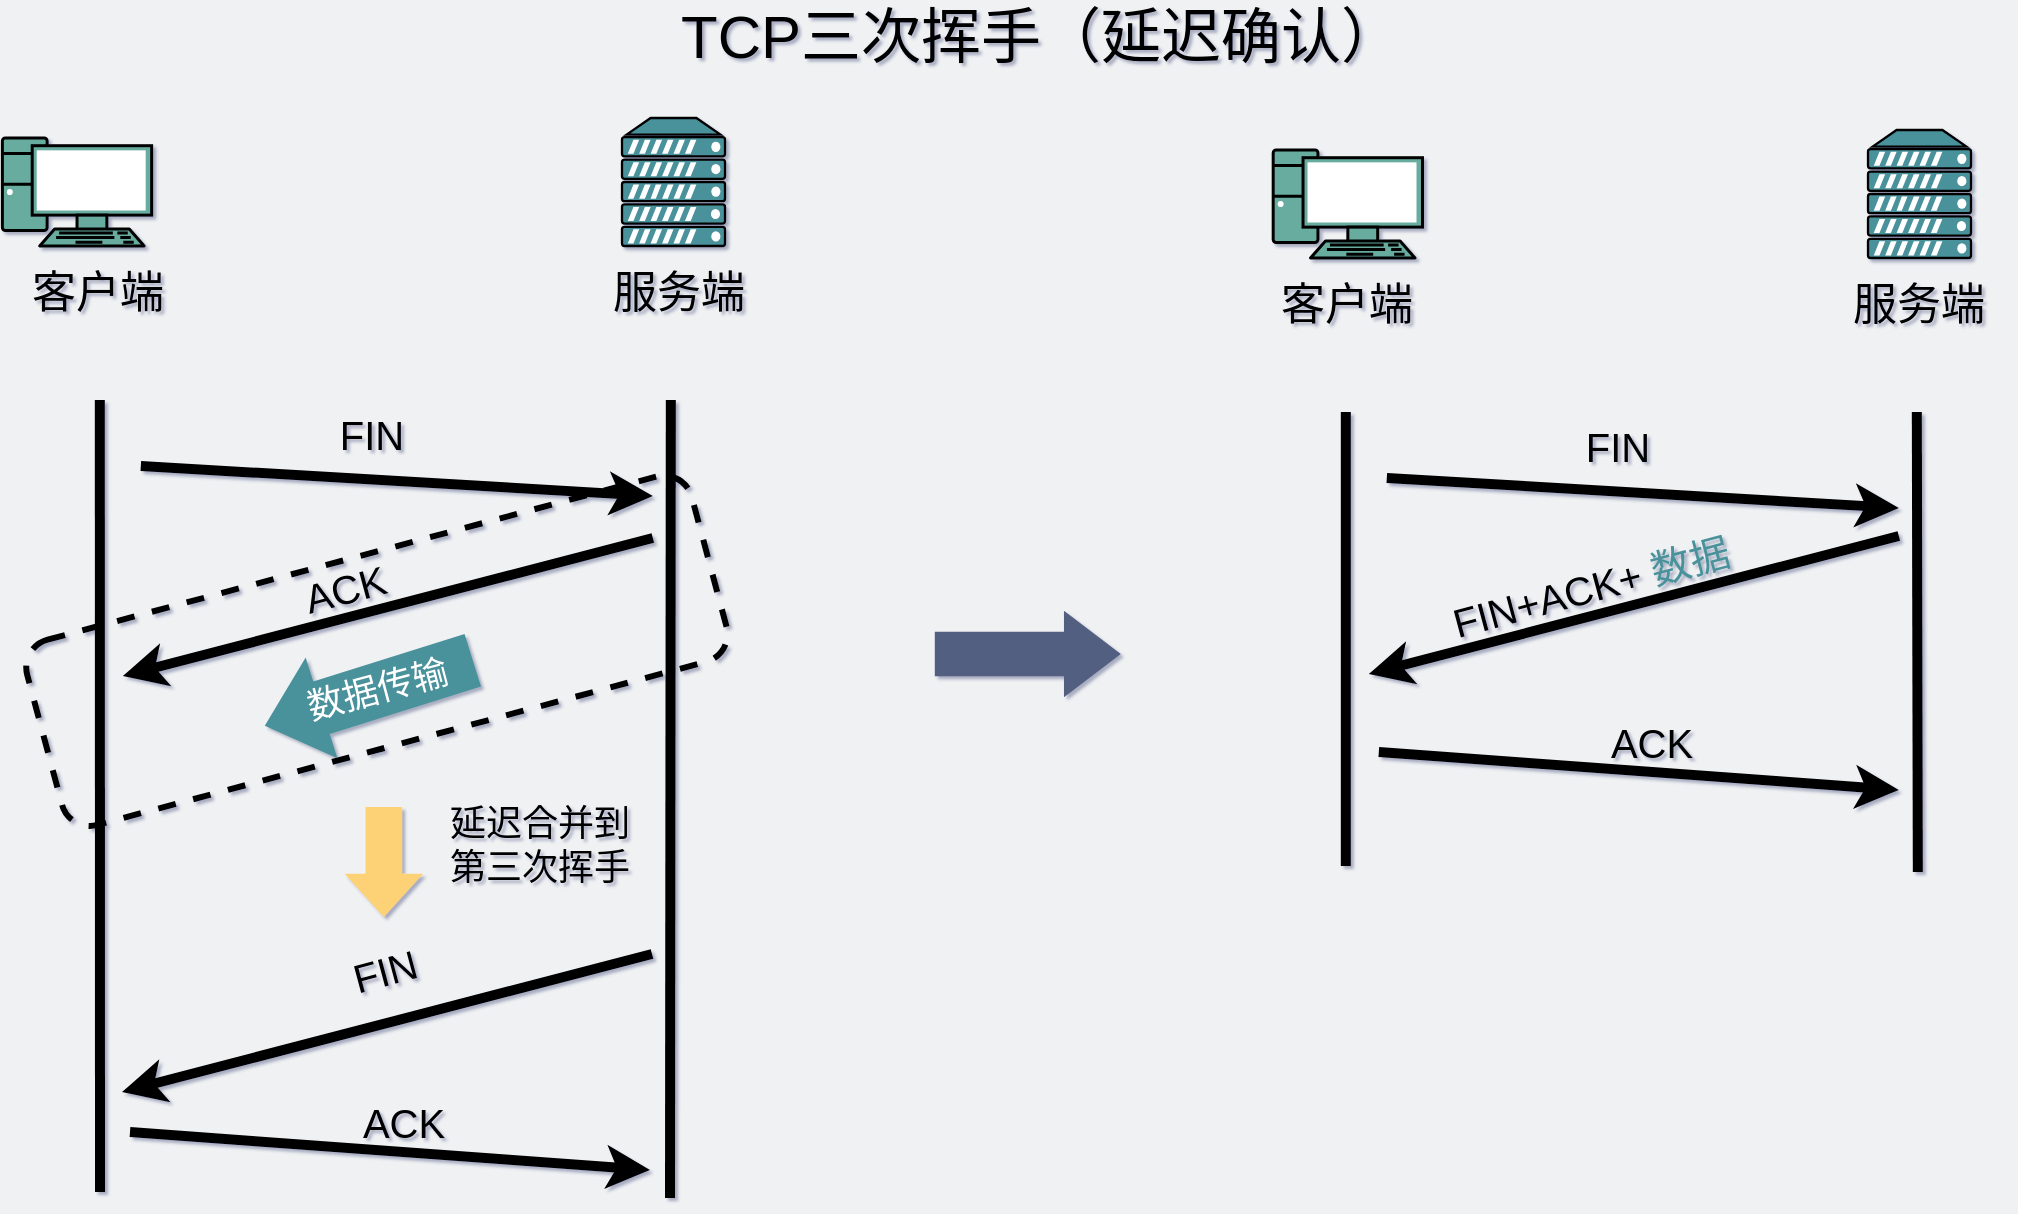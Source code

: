 <mxfile version="14.9.5" type="github">
  <diagram id="3228e29e-7158-1315-38df-8450db1d8a1d" name="Page-1">
    <mxGraphModel dx="1180" dy="741" grid="0" gridSize="10" guides="1" tooltips="1" connect="1" arrows="1" fold="1" page="1" pageScale="1" pageWidth="1100" pageHeight="650" background="#EFF1F3" math="0" shadow="1">
      <root>
        <mxCell id="0" />
        <mxCell id="1" parent="0" />
        <mxCell id="6Hhxw88YENzdqIspsL2O-30" value="" style="rounded=1;whiteSpace=wrap;html=1;rotation=-15;fillColor=none;dashed=1;strokeWidth=3;" parent="1" vertex="1">
          <mxGeometry x="88.45" y="932.43" width="343.97" height="95.88" as="geometry" />
        </mxCell>
        <mxCell id="rZcqujrUEgLIW7w2rmDH-5" value="" style="shape=flexArrow;endArrow=classic;html=1;fontColor=#FFFFFF;gradientColor=none;endWidth=24.382;endSize=9.583;width=27.5;strokeColor=none;fillColor=#4A919B;" parent="1" edge="1">
          <mxGeometry width="50" height="50" relative="1" as="geometry">
            <mxPoint x="308.87" y="985" as="sourcePoint" />
            <mxPoint x="203.91" y="1018" as="targetPoint" />
          </mxGeometry>
        </mxCell>
        <mxCell id="_KJd5dzx4qh3lxpyMWcO-2" value="" style="fontColor=#0066CC;verticalAlign=top;verticalLabelPosition=bottom;labelPosition=center;align=center;html=1;outlineConnect=0;gradientColor=none;gradientDirection=north;strokeWidth=2;shape=mxgraph.networks.pc;fillColor=#67AB9F;fontSize=30;" parent="1" vertex="1">
          <mxGeometry x="73.18" y="724" width="74.65" height="54" as="geometry" />
        </mxCell>
        <mxCell id="T-5VQnCJckOgUX1Wp16H-28" value="客户端" style="text;html=1;strokeColor=none;fillColor=none;align=center;verticalAlign=middle;whiteSpace=wrap;rounded=0;fontSize=22;" parent="1" vertex="1">
          <mxGeometry x="73.18" y="792" width="96" height="20" as="geometry" />
        </mxCell>
        <mxCell id="aH1-eks404bDhsACtXEq-2" value="" style="fontColor=#0066CC;verticalAlign=top;verticalLabelPosition=bottom;labelPosition=center;align=center;html=1;outlineConnect=0;gradientColor=none;gradientDirection=north;strokeWidth=2;shape=mxgraph.networks.server;fillColor=#4A919B;" parent="1" vertex="1">
          <mxGeometry x="383.0" y="714" width="51.5" height="64" as="geometry" />
        </mxCell>
        <mxCell id="aH1-eks404bDhsACtXEq-3" value="服务端" style="text;html=1;strokeColor=none;fillColor=none;align=center;verticalAlign=middle;whiteSpace=wrap;rounded=0;fontSize=22;" parent="1" vertex="1">
          <mxGeometry x="322.0" y="792" width="179" height="20" as="geometry" />
        </mxCell>
        <mxCell id="aH1-eks404bDhsACtXEq-4" value="&lt;font style=&quot;font-size: 30px&quot;&gt;TCP三次挥手（延迟确认）&lt;/font&gt;" style="text;html=1;strokeColor=none;fillColor=none;align=center;verticalAlign=middle;whiteSpace=wrap;rounded=0;" parent="1" vertex="1">
          <mxGeometry x="395.0" y="659" width="395" height="28" as="geometry" />
        </mxCell>
        <mxCell id="aH1-eks404bDhsACtXEq-7" value="" style="endArrow=none;html=1;strokeWidth=5;" parent="1" edge="1">
          <mxGeometry width="50" height="50" relative="1" as="geometry">
            <mxPoint x="122" y="1251" as="sourcePoint" />
            <mxPoint x="121.91" y="855" as="targetPoint" />
          </mxGeometry>
        </mxCell>
        <mxCell id="aH1-eks404bDhsACtXEq-10" value="" style="endArrow=classic;html=1;strokeWidth=5;fontSize=20;" parent="1" edge="1">
          <mxGeometry width="50" height="50" relative="1" as="geometry">
            <mxPoint x="142.41" y="888" as="sourcePoint" />
            <mxPoint x="398.41" y="903" as="targetPoint" />
          </mxGeometry>
        </mxCell>
        <mxCell id="aH1-eks404bDhsACtXEq-11" value="FIN" style="text;html=1;strokeColor=none;fillColor=none;align=center;verticalAlign=middle;whiteSpace=wrap;rounded=0;fontSize=20;" parent="1" vertex="1">
          <mxGeometry x="212.41" y="861" width="92" height="21" as="geometry" />
        </mxCell>
        <mxCell id="aH1-eks404bDhsACtXEq-12" value="" style="endArrow=none;html=1;strokeWidth=5;startArrow=classic;startFill=1;endFill=0;" parent="1" edge="1">
          <mxGeometry width="50" height="50" relative="1" as="geometry">
            <mxPoint x="133.41" y="993" as="sourcePoint" />
            <mxPoint x="398.41" y="924" as="targetPoint" />
          </mxGeometry>
        </mxCell>
        <mxCell id="aH1-eks404bDhsACtXEq-13" value="" style="endArrow=classic;html=1;strokeWidth=5;" parent="1" edge="1">
          <mxGeometry width="50" height="50" relative="1" as="geometry">
            <mxPoint x="137" y="1221" as="sourcePoint" />
            <mxPoint x="397.0" y="1240" as="targetPoint" />
          </mxGeometry>
        </mxCell>
        <mxCell id="aH1-eks404bDhsACtXEq-22" value="ACK" style="text;html=1;strokeColor=none;fillColor=none;align=center;verticalAlign=middle;whiteSpace=wrap;rounded=0;fontSize=20;rotation=-15;" parent="1" vertex="1">
          <mxGeometry x="110" y="932.92" width="269" height="32" as="geometry" />
        </mxCell>
        <mxCell id="YXoqQ_mGJv7HDvLP6CB5-1" value="" style="endArrow=none;html=1;strokeWidth=5;" parent="1" edge="1">
          <mxGeometry width="50" height="50" relative="1" as="geometry">
            <mxPoint x="407" y="1254" as="sourcePoint" />
            <mxPoint x="407.41" y="855" as="targetPoint" />
          </mxGeometry>
        </mxCell>
        <mxCell id="CZwPZS3a3ZRwMsVz8uld-1" value="" style="endArrow=none;html=1;strokeWidth=5;startArrow=classic;startFill=1;endFill=0;" parent="1" edge="1">
          <mxGeometry width="50" height="50" relative="1" as="geometry">
            <mxPoint x="133" y="1201" as="sourcePoint" />
            <mxPoint x="398.0" y="1132" as="targetPoint" />
          </mxGeometry>
        </mxCell>
        <mxCell id="CZwPZS3a3ZRwMsVz8uld-2" value="ACK" style="text;html=1;strokeColor=none;fillColor=none;align=center;verticalAlign=middle;whiteSpace=wrap;rounded=0;dashed=1;fontSize=20;rotation=0;" parent="1" vertex="1">
          <mxGeometry x="208" y="1206" width="132" height="20" as="geometry" />
        </mxCell>
        <mxCell id="CZwPZS3a3ZRwMsVz8uld-3" value="FIN" style="text;html=1;strokeColor=none;fillColor=none;align=center;verticalAlign=middle;whiteSpace=wrap;rounded=0;fontSize=20;rotation=-15;" parent="1" vertex="1">
          <mxGeometry x="130" y="1124" width="269" height="32" as="geometry" />
        </mxCell>
        <mxCell id="rZcqujrUEgLIW7w2rmDH-9" value="&lt;font style=&quot;font-size: 18px&quot;&gt;数据传输&lt;/font&gt;" style="text;html=1;strokeColor=none;fillColor=none;align=center;verticalAlign=middle;whiteSpace=wrap;rounded=0;fontColor=#FFFFFF;rotation=-15;" parent="1" vertex="1">
          <mxGeometry x="209.52" y="990.02" width="102" height="20" as="geometry" />
        </mxCell>
        <mxCell id="6Hhxw88YENzdqIspsL2O-2" value="" style="fontColor=#0066CC;verticalAlign=top;verticalLabelPosition=bottom;labelPosition=center;align=center;html=1;outlineConnect=0;gradientColor=none;gradientDirection=north;strokeWidth=2;shape=mxgraph.networks.pc;fillColor=#67AB9F;fontSize=30;" parent="1" vertex="1">
          <mxGeometry x="708.59" y="730" width="74.65" height="54" as="geometry" />
        </mxCell>
        <mxCell id="6Hhxw88YENzdqIspsL2O-3" value="客户端" style="text;html=1;strokeColor=none;fillColor=none;align=center;verticalAlign=middle;whiteSpace=wrap;rounded=0;fontSize=22;" parent="1" vertex="1">
          <mxGeometry x="656.41" y="798" width="179" height="20" as="geometry" />
        </mxCell>
        <mxCell id="6Hhxw88YENzdqIspsL2O-4" value="" style="fontColor=#0066CC;verticalAlign=top;verticalLabelPosition=bottom;labelPosition=center;align=center;html=1;outlineConnect=0;gradientColor=none;gradientDirection=north;strokeWidth=2;shape=mxgraph.networks.server;fillColor=#4A919B;" parent="1" vertex="1">
          <mxGeometry x="1006.0" y="720" width="51.5" height="64" as="geometry" />
        </mxCell>
        <mxCell id="6Hhxw88YENzdqIspsL2O-5" value="服务端" style="text;html=1;strokeColor=none;fillColor=none;align=center;verticalAlign=middle;whiteSpace=wrap;rounded=0;fontSize=22;" parent="1" vertex="1">
          <mxGeometry x="987.37" y="798" width="88.75" height="20" as="geometry" />
        </mxCell>
        <mxCell id="6Hhxw88YENzdqIspsL2O-6" value="" style="endArrow=none;html=1;strokeWidth=5;" parent="1" edge="1">
          <mxGeometry width="50" height="50" relative="1" as="geometry">
            <mxPoint x="744.91" y="1088" as="sourcePoint" />
            <mxPoint x="744.91" y="861" as="targetPoint" />
          </mxGeometry>
        </mxCell>
        <mxCell id="6Hhxw88YENzdqIspsL2O-7" value="" style="endArrow=classic;html=1;strokeWidth=5;fontSize=20;" parent="1" edge="1">
          <mxGeometry width="50" height="50" relative="1" as="geometry">
            <mxPoint x="765.41" y="894" as="sourcePoint" />
            <mxPoint x="1021.41" y="909" as="targetPoint" />
          </mxGeometry>
        </mxCell>
        <mxCell id="6Hhxw88YENzdqIspsL2O-8" value="FIN" style="text;html=1;strokeColor=none;fillColor=none;align=center;verticalAlign=middle;whiteSpace=wrap;rounded=0;fontSize=20;" parent="1" vertex="1">
          <mxGeometry x="835.41" y="867" width="92" height="21" as="geometry" />
        </mxCell>
        <mxCell id="6Hhxw88YENzdqIspsL2O-9" value="" style="endArrow=none;html=1;strokeWidth=5;startArrow=classic;startFill=1;endFill=0;" parent="1" edge="1">
          <mxGeometry width="50" height="50" relative="1" as="geometry">
            <mxPoint x="756.41" y="992" as="sourcePoint" />
            <mxPoint x="1021.41" y="923" as="targetPoint" />
          </mxGeometry>
        </mxCell>
        <mxCell id="6Hhxw88YENzdqIspsL2O-10" value="" style="endArrow=classic;html=1;strokeWidth=5;" parent="1" edge="1">
          <mxGeometry width="50" height="50" relative="1" as="geometry">
            <mxPoint x="761.41" y="1031" as="sourcePoint" />
            <mxPoint x="1021.41" y="1050" as="targetPoint" />
          </mxGeometry>
        </mxCell>
        <mxCell id="6Hhxw88YENzdqIspsL2O-16" value="FIN+ACK+ &lt;font color=&quot;#4a919b&quot;&gt;数据&lt;/font&gt;" style="text;html=1;strokeColor=none;fillColor=none;align=center;verticalAlign=middle;whiteSpace=wrap;rounded=0;fontSize=20;rotation=-15;" parent="1" vertex="1">
          <mxGeometry x="733" y="931.92" width="269" height="32" as="geometry" />
        </mxCell>
        <mxCell id="6Hhxw88YENzdqIspsL2O-17" value="" style="endArrow=none;html=1;strokeWidth=5;" parent="1" edge="1">
          <mxGeometry width="50" height="50" relative="1" as="geometry">
            <mxPoint x="1030.91" y="1091" as="sourcePoint" />
            <mxPoint x="1030.41" y="861" as="targetPoint" />
          </mxGeometry>
        </mxCell>
        <mxCell id="6Hhxw88YENzdqIspsL2O-19" value="ACK" style="text;html=1;strokeColor=none;fillColor=none;align=center;verticalAlign=middle;whiteSpace=wrap;rounded=0;dashed=1;fontSize=20;rotation=0;" parent="1" vertex="1">
          <mxGeometry x="832.41" y="1016" width="132" height="20" as="geometry" />
        </mxCell>
        <mxCell id="6Hhxw88YENzdqIspsL2O-31" value="" style="shape=flexArrow;endArrow=classic;html=1;strokeColor=none;width=22.286;endSize=9.143;fillColor=#535E80;" parent="1" edge="1">
          <mxGeometry width="50" height="50" relative="1" as="geometry">
            <mxPoint x="538.91" y="982" as="sourcePoint" />
            <mxPoint x="632.91" y="982" as="targetPoint" />
          </mxGeometry>
        </mxCell>
        <mxCell id="7RbmooqWkcPqTW2N83db-1" value="" style="shape=flexArrow;endArrow=classic;html=1;strokeColor=none;fillColor=#FDD276;width=18.286;endSize=6.857;" edge="1" parent="1">
          <mxGeometry width="50" height="50" relative="1" as="geometry">
            <mxPoint x="263.91" y="1058" as="sourcePoint" />
            <mxPoint x="263.91" y="1114" as="targetPoint" />
          </mxGeometry>
        </mxCell>
        <mxCell id="7RbmooqWkcPqTW2N83db-2" value="&lt;font style=&quot;font-size: 18px&quot;&gt;延迟合并到第三次挥手&lt;/font&gt;" style="text;html=1;strokeColor=none;fillColor=none;align=center;verticalAlign=middle;whiteSpace=wrap;rounded=0;" vertex="1" parent="1">
          <mxGeometry x="289" y="1068" width="106" height="20" as="geometry" />
        </mxCell>
      </root>
    </mxGraphModel>
  </diagram>
</mxfile>
